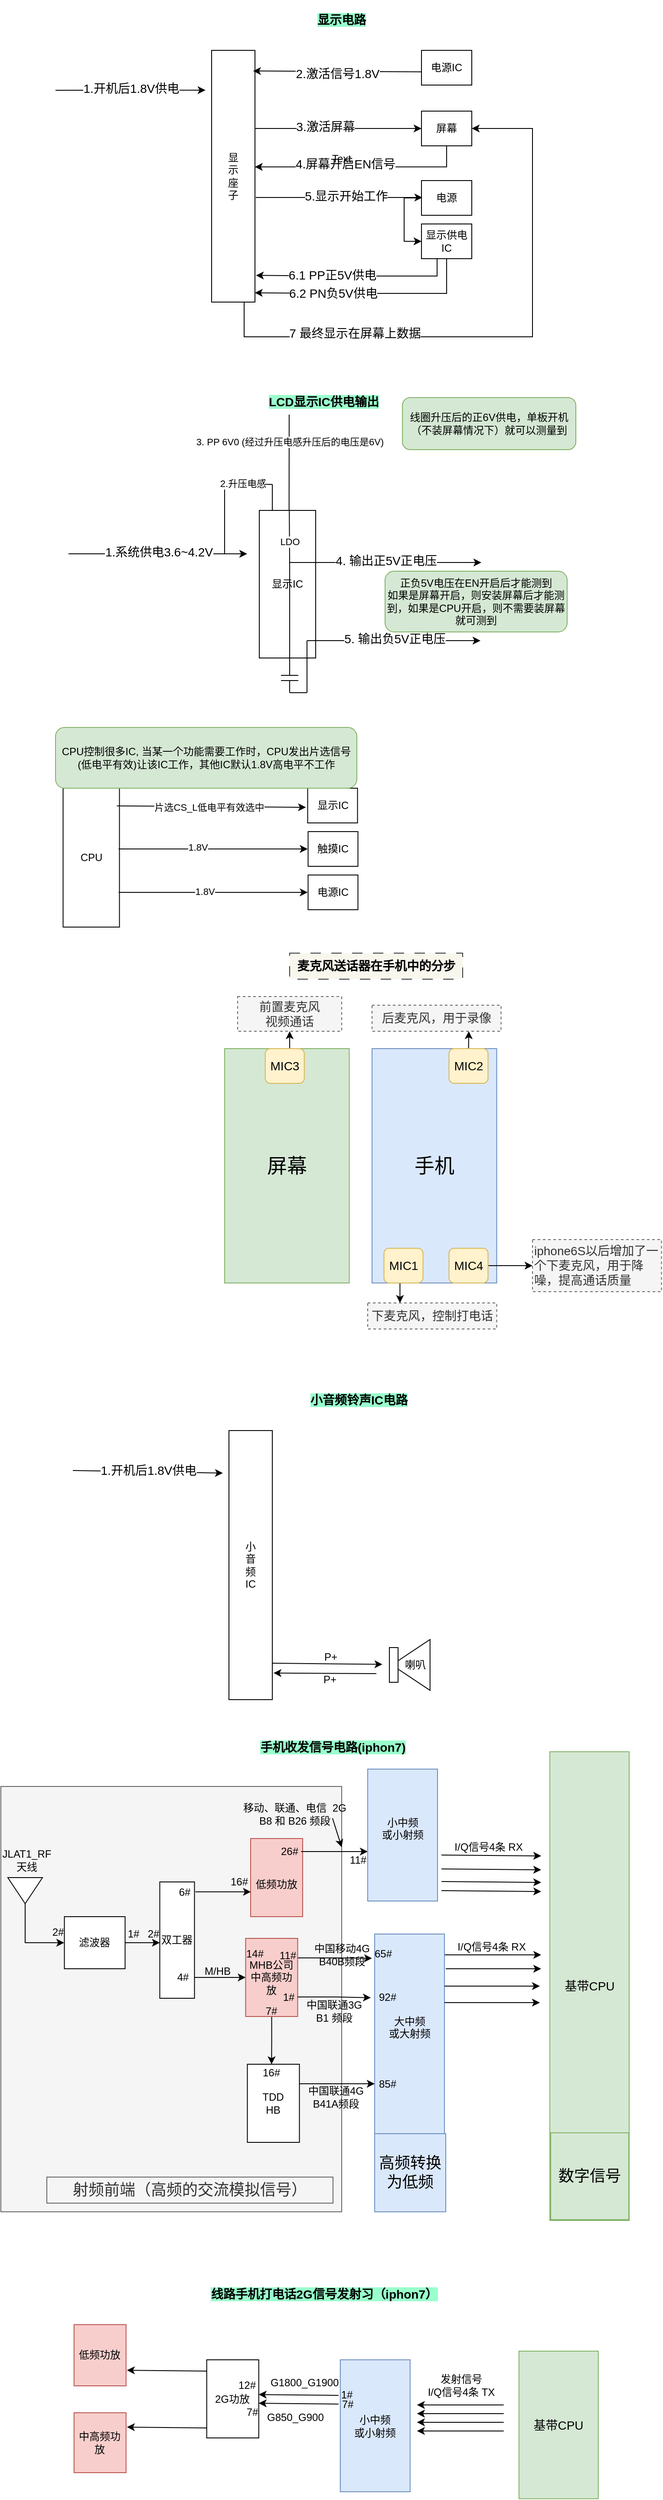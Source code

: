 <mxfile version="24.7.6">
  <diagram name="第 1 页" id="F-Re6Uvif4Fe4Fc95BMW">
    <mxGraphModel dx="863" dy="-708" grid="1" gridSize="10" guides="1" tooltips="1" connect="1" arrows="1" fold="1" page="1" pageScale="1" pageWidth="827" pageHeight="1169" math="0" shadow="0">
      <root>
        <mxCell id="0" />
        <mxCell id="1" parent="0" />
        <mxCell id="Or6wDegZKE83MerBAkvp-109" value="" style="rounded=0;whiteSpace=wrap;html=1;fillColor=#f5f5f5;fontColor=#333333;strokeColor=#666666;" parent="1" vertex="1">
          <mxGeometry x="7" y="3460" width="393" height="490" as="geometry" />
        </mxCell>
        <mxCell id="L4pYS3y13BxJtPCVfl_d-1" value="" style="endArrow=classic;html=1;rounded=0;" parent="1" edge="1">
          <mxGeometry width="50" height="50" relative="1" as="geometry">
            <mxPoint x="85" y="2040" as="sourcePoint" />
            <mxPoint x="291" y="2040" as="targetPoint" />
          </mxGeometry>
        </mxCell>
        <mxCell id="L4pYS3y13BxJtPCVfl_d-2" value="Text" style="edgeLabel;html=1;align=center;verticalAlign=middle;resizable=0;points=[];" parent="L4pYS3y13BxJtPCVfl_d-1" vertex="1" connectable="0">
          <mxGeometry x="-0.009" y="2" relative="1" as="geometry">
            <mxPoint as="offset" />
          </mxGeometry>
        </mxCell>
        <mxCell id="L4pYS3y13BxJtPCVfl_d-3" value="&lt;font style=&quot;font-size: 14px;&quot;&gt;1.系统供电3.6~4.2V&lt;/font&gt;" style="edgeLabel;html=1;align=center;verticalAlign=middle;resizable=0;points=[];" parent="L4pYS3y13BxJtPCVfl_d-1" vertex="1" connectable="0">
          <mxGeometry x="0.004" y="2" relative="1" as="geometry">
            <mxPoint as="offset" />
          </mxGeometry>
        </mxCell>
        <mxCell id="L4pYS3y13BxJtPCVfl_d-4" value="显示IC" style="rounded=0;whiteSpace=wrap;html=1;" parent="1" vertex="1">
          <mxGeometry x="305" y="1990" width="65" height="170" as="geometry" />
        </mxCell>
        <mxCell id="L4pYS3y13BxJtPCVfl_d-5" value="" style="endArrow=classic;html=1;rounded=0;entryX=-0.141;entryY=0.158;entryDx=0;entryDy=0;entryPerimeter=0;" parent="1" target="L4pYS3y13BxJtPCVfl_d-10" edge="1">
          <mxGeometry width="50" height="50" relative="1" as="geometry">
            <mxPoint x="70" y="1506" as="sourcePoint" />
            <mxPoint x="260" y="1523.5" as="targetPoint" />
          </mxGeometry>
        </mxCell>
        <mxCell id="L4pYS3y13BxJtPCVfl_d-6" value="Text" style="edgeLabel;html=1;align=center;verticalAlign=middle;resizable=0;points=[];" parent="L4pYS3y13BxJtPCVfl_d-5" vertex="1" connectable="0">
          <mxGeometry x="-0.009" y="2" relative="1" as="geometry">
            <mxPoint as="offset" />
          </mxGeometry>
        </mxCell>
        <mxCell id="L4pYS3y13BxJtPCVfl_d-7" value="&lt;font style=&quot;font-size: 14px;&quot;&gt;1.开机后1.8V供电&lt;/font&gt;" style="edgeLabel;html=1;align=center;verticalAlign=middle;resizable=0;points=[];" parent="L4pYS3y13BxJtPCVfl_d-5" vertex="1" connectable="0">
          <mxGeometry x="0.004" y="2" relative="1" as="geometry">
            <mxPoint as="offset" />
          </mxGeometry>
        </mxCell>
        <mxCell id="L4pYS3y13BxJtPCVfl_d-8" style="edgeStyle=orthogonalEdgeStyle;rounded=0;orthogonalLoop=1;jettySize=auto;html=1;exitX=0.75;exitY=1;exitDx=0;exitDy=0;entryX=1;entryY=0.5;entryDx=0;entryDy=0;" parent="1" source="L4pYS3y13BxJtPCVfl_d-10" target="L4pYS3y13BxJtPCVfl_d-21" edge="1">
          <mxGeometry relative="1" as="geometry">
            <Array as="points">
              <mxPoint x="288" y="1790" />
              <mxPoint x="620" y="1790" />
              <mxPoint x="620" y="1550" />
            </Array>
          </mxGeometry>
        </mxCell>
        <mxCell id="L4pYS3y13BxJtPCVfl_d-9" value="&lt;span style=&quot;font-size: 14px;&quot;&gt;7 最终显示在屏幕上数据&lt;/span&gt;" style="edgeLabel;html=1;align=center;verticalAlign=middle;resizable=0;points=[];" parent="L4pYS3y13BxJtPCVfl_d-8" vertex="1" connectable="0">
          <mxGeometry x="-0.51" y="4" relative="1" as="geometry">
            <mxPoint as="offset" />
          </mxGeometry>
        </mxCell>
        <mxCell id="L4pYS3y13BxJtPCVfl_d-10" value="显&lt;div&gt;示&lt;/div&gt;&lt;div&gt;座&lt;/div&gt;&lt;div&gt;子&lt;/div&gt;" style="rounded=0;whiteSpace=wrap;html=1;" parent="1" vertex="1">
          <mxGeometry x="250" y="1460" width="50" height="290" as="geometry" />
        </mxCell>
        <mxCell id="L4pYS3y13BxJtPCVfl_d-11" value="电源IC" style="rounded=0;whiteSpace=wrap;html=1;" parent="1" vertex="1">
          <mxGeometry x="492" y="1460" width="58" height="40" as="geometry" />
        </mxCell>
        <mxCell id="L4pYS3y13BxJtPCVfl_d-12" value="" style="endArrow=classic;html=1;rounded=0;entryX=0.956;entryY=0.082;entryDx=0;entryDy=0;entryPerimeter=0;exitX=0.003;exitY=0.619;exitDx=0;exitDy=0;exitPerimeter=0;" parent="1" source="L4pYS3y13BxJtPCVfl_d-11" target="L4pYS3y13BxJtPCVfl_d-10" edge="1">
          <mxGeometry width="50" height="50" relative="1" as="geometry">
            <mxPoint x="80" y="1516" as="sourcePoint" />
            <mxPoint x="253" y="1516" as="targetPoint" />
          </mxGeometry>
        </mxCell>
        <mxCell id="L4pYS3y13BxJtPCVfl_d-13" value="Text" style="edgeLabel;html=1;align=center;verticalAlign=middle;resizable=0;points=[];" parent="L4pYS3y13BxJtPCVfl_d-12" vertex="1" connectable="0">
          <mxGeometry x="-0.009" y="2" relative="1" as="geometry">
            <mxPoint as="offset" />
          </mxGeometry>
        </mxCell>
        <mxCell id="L4pYS3y13BxJtPCVfl_d-14" value="&lt;font style=&quot;font-size: 14px;&quot;&gt;2.激活信号1.8V&lt;/font&gt;" style="edgeLabel;html=1;align=center;verticalAlign=middle;resizable=0;points=[];" parent="L4pYS3y13BxJtPCVfl_d-12" vertex="1" connectable="0">
          <mxGeometry x="0.004" y="2" relative="1" as="geometry">
            <mxPoint as="offset" />
          </mxGeometry>
        </mxCell>
        <mxCell id="L4pYS3y13BxJtPCVfl_d-15" value="" style="endArrow=classic;html=1;rounded=0;entryX=0;entryY=0.5;entryDx=0;entryDy=0;" parent="1" target="L4pYS3y13BxJtPCVfl_d-21" edge="1">
          <mxGeometry width="50" height="50" relative="1" as="geometry">
            <mxPoint x="300" y="1550" as="sourcePoint" />
            <mxPoint x="473" y="1550" as="targetPoint" />
          </mxGeometry>
        </mxCell>
        <mxCell id="L4pYS3y13BxJtPCVfl_d-16" value="Text" style="edgeLabel;html=1;align=center;verticalAlign=middle;resizable=0;points=[];" parent="L4pYS3y13BxJtPCVfl_d-15" vertex="1" connectable="0">
          <mxGeometry x="-0.009" y="2" relative="1" as="geometry">
            <mxPoint as="offset" />
          </mxGeometry>
        </mxCell>
        <mxCell id="L4pYS3y13BxJtPCVfl_d-17" value="&lt;font style=&quot;font-size: 14px;&quot;&gt;3.激活屏幕&lt;/font&gt;" style="edgeLabel;html=1;align=center;verticalAlign=middle;resizable=0;points=[];" parent="L4pYS3y13BxJtPCVfl_d-15" vertex="1" connectable="0">
          <mxGeometry x="0.004" y="2" relative="1" as="geometry">
            <mxPoint x="-16" as="offset" />
          </mxGeometry>
        </mxCell>
        <mxCell id="L4pYS3y13BxJtPCVfl_d-18" style="edgeStyle=orthogonalEdgeStyle;rounded=0;orthogonalLoop=1;jettySize=auto;html=1;exitX=0.5;exitY=1;exitDx=0;exitDy=0;entryX=0.996;entryY=0.463;entryDx=0;entryDy=0;entryPerimeter=0;" parent="1" source="L4pYS3y13BxJtPCVfl_d-21" target="L4pYS3y13BxJtPCVfl_d-10" edge="1">
          <mxGeometry relative="1" as="geometry">
            <mxPoint x="521" y="1600" as="targetPoint" />
          </mxGeometry>
        </mxCell>
        <mxCell id="L4pYS3y13BxJtPCVfl_d-19" value="Text" style="edgeLabel;html=1;align=center;verticalAlign=middle;resizable=0;points=[];" parent="L4pYS3y13BxJtPCVfl_d-18" vertex="1" connectable="0">
          <mxGeometry x="-0.01" y="-3" relative="1" as="geometry">
            <mxPoint x="-20" as="offset" />
          </mxGeometry>
        </mxCell>
        <mxCell id="L4pYS3y13BxJtPCVfl_d-20" value="&lt;span style=&quot;font-size: 14px;&quot;&gt;4.屏幕开启EN信号&lt;/span&gt;" style="edgeLabel;html=1;align=center;verticalAlign=middle;resizable=0;points=[];" parent="L4pYS3y13BxJtPCVfl_d-18" vertex="1" connectable="0">
          <mxGeometry x="0.161" y="-7" relative="1" as="geometry">
            <mxPoint x="1" y="3" as="offset" />
          </mxGeometry>
        </mxCell>
        <mxCell id="L4pYS3y13BxJtPCVfl_d-21" value="屏幕" style="rounded=0;whiteSpace=wrap;html=1;" parent="1" vertex="1">
          <mxGeometry x="492" y="1530" width="58" height="40" as="geometry" />
        </mxCell>
        <mxCell id="L4pYS3y13BxJtPCVfl_d-22" value="显示供电IC" style="rounded=0;whiteSpace=wrap;html=1;" parent="1" vertex="1">
          <mxGeometry x="492" y="1660" width="58" height="40" as="geometry" />
        </mxCell>
        <mxCell id="L4pYS3y13BxJtPCVfl_d-23" style="edgeStyle=orthogonalEdgeStyle;rounded=0;orthogonalLoop=1;jettySize=auto;html=1;exitX=0;exitY=0.75;exitDx=0;exitDy=0;entryX=0;entryY=0.5;entryDx=0;entryDy=0;" parent="1" source="L4pYS3y13BxJtPCVfl_d-24" target="L4pYS3y13BxJtPCVfl_d-22" edge="1">
          <mxGeometry relative="1" as="geometry">
            <Array as="points">
              <mxPoint x="492" y="1630" />
              <mxPoint x="472" y="1630" />
              <mxPoint x="472" y="1680" />
            </Array>
          </mxGeometry>
        </mxCell>
        <mxCell id="L4pYS3y13BxJtPCVfl_d-24" value="电源" style="rounded=0;whiteSpace=wrap;html=1;" parent="1" vertex="1">
          <mxGeometry x="492" y="1610" width="58" height="40" as="geometry" />
        </mxCell>
        <mxCell id="L4pYS3y13BxJtPCVfl_d-25" value="" style="endArrow=classic;html=1;rounded=0;entryX=0;entryY=0.5;entryDx=0;entryDy=0;" parent="1" edge="1">
          <mxGeometry width="50" height="50" relative="1" as="geometry">
            <mxPoint x="301" y="1629.5" as="sourcePoint" />
            <mxPoint x="493" y="1629.5" as="targetPoint" />
          </mxGeometry>
        </mxCell>
        <mxCell id="L4pYS3y13BxJtPCVfl_d-26" value="Text" style="edgeLabel;html=1;align=center;verticalAlign=middle;resizable=0;points=[];" parent="L4pYS3y13BxJtPCVfl_d-25" vertex="1" connectable="0">
          <mxGeometry x="-0.009" y="2" relative="1" as="geometry">
            <mxPoint as="offset" />
          </mxGeometry>
        </mxCell>
        <mxCell id="L4pYS3y13BxJtPCVfl_d-27" value="&lt;font style=&quot;font-size: 14px;&quot;&gt;5.显示开始工作&lt;/font&gt;" style="edgeLabel;html=1;align=center;verticalAlign=middle;resizable=0;points=[];" parent="L4pYS3y13BxJtPCVfl_d-25" vertex="1" connectable="0">
          <mxGeometry x="0.004" y="2" relative="1" as="geometry">
            <mxPoint x="7" as="offset" />
          </mxGeometry>
        </mxCell>
        <mxCell id="L4pYS3y13BxJtPCVfl_d-28" style="edgeStyle=orthogonalEdgeStyle;rounded=0;orthogonalLoop=1;jettySize=auto;html=1;exitX=0.5;exitY=1;exitDx=0;exitDy=0;entryX=1.022;entryY=0.894;entryDx=0;entryDy=0;entryPerimeter=0;" parent="1" source="L4pYS3y13BxJtPCVfl_d-22" target="L4pYS3y13BxJtPCVfl_d-10" edge="1">
          <mxGeometry relative="1" as="geometry">
            <Array as="points">
              <mxPoint x="510" y="1700" />
              <mxPoint x="510" y="1720" />
              <mxPoint x="396" y="1720" />
            </Array>
          </mxGeometry>
        </mxCell>
        <mxCell id="L4pYS3y13BxJtPCVfl_d-29" value="&lt;span style=&quot;font-size: 14px;&quot;&gt;6.1 PP正5V供电&lt;/span&gt;" style="edgeLabel;html=1;align=center;verticalAlign=middle;resizable=0;points=[];" parent="L4pYS3y13BxJtPCVfl_d-28" vertex="1" connectable="0">
          <mxGeometry x="0.269" y="-1" relative="1" as="geometry">
            <mxPoint as="offset" />
          </mxGeometry>
        </mxCell>
        <mxCell id="L4pYS3y13BxJtPCVfl_d-30" style="edgeStyle=orthogonalEdgeStyle;rounded=0;orthogonalLoop=1;jettySize=auto;html=1;exitX=0.5;exitY=1;exitDx=0;exitDy=0;entryX=0.996;entryY=0.963;entryDx=0;entryDy=0;entryPerimeter=0;" parent="1" source="L4pYS3y13BxJtPCVfl_d-22" target="L4pYS3y13BxJtPCVfl_d-10" edge="1">
          <mxGeometry relative="1" as="geometry">
            <Array as="points">
              <mxPoint x="521" y="1740" />
              <mxPoint x="396" y="1740" />
            </Array>
          </mxGeometry>
        </mxCell>
        <mxCell id="L4pYS3y13BxJtPCVfl_d-31" value="&lt;span style=&quot;font-size: 14px;&quot;&gt;6.2 PN负5V供电&lt;/span&gt;" style="edgeLabel;html=1;align=center;verticalAlign=middle;resizable=0;points=[];" parent="L4pYS3y13BxJtPCVfl_d-30" vertex="1" connectable="0">
          <mxGeometry x="0.211" relative="1" as="geometry">
            <mxPoint x="-13" as="offset" />
          </mxGeometry>
        </mxCell>
        <mxCell id="L4pYS3y13BxJtPCVfl_d-32" value="Text" style="text;html=1;align=center;verticalAlign=middle;whiteSpace=wrap;rounded=0;" parent="1" vertex="1">
          <mxGeometry x="370" y="1570" width="60" height="30" as="geometry" />
        </mxCell>
        <mxCell id="L4pYS3y13BxJtPCVfl_d-33" value="&lt;h3&gt;&lt;b style=&quot;background-color: rgb(153, 255, 204);&quot;&gt;显示电路&lt;/b&gt;&lt;/h3&gt;" style="text;html=1;align=center;verticalAlign=middle;whiteSpace=wrap;rounded=0;" parent="1" vertex="1">
          <mxGeometry x="370" y="1410" width="60" height="30" as="geometry" />
        </mxCell>
        <mxCell id="L4pYS3y13BxJtPCVfl_d-34" value="&lt;h3&gt;&lt;b style=&quot;background-color: rgb(153, 255, 204);&quot;&gt;LCD显示IC供电输出&lt;/b&gt;&lt;/h3&gt;" style="text;html=1;align=center;verticalAlign=middle;whiteSpace=wrap;rounded=0;" parent="1" vertex="1">
          <mxGeometry x="310" y="1850" width="139" height="30" as="geometry" />
        </mxCell>
        <mxCell id="L4pYS3y13BxJtPCVfl_d-35" value="" style="endArrow=none;html=1;rounded=0;" parent="1" edge="1">
          <mxGeometry width="50" height="50" relative="1" as="geometry">
            <mxPoint x="265" y="2040" as="sourcePoint" />
            <mxPoint x="265" y="1960" as="targetPoint" />
          </mxGeometry>
        </mxCell>
        <mxCell id="L4pYS3y13BxJtPCVfl_d-36" value="" style="endArrow=none;html=1;rounded=0;" parent="1" edge="1">
          <mxGeometry width="50" height="50" relative="1" as="geometry">
            <mxPoint x="265" y="1960" as="sourcePoint" />
            <mxPoint x="320" y="1960" as="targetPoint" />
          </mxGeometry>
        </mxCell>
        <mxCell id="L4pYS3y13BxJtPCVfl_d-44" value="2.升压电感" style="edgeLabel;html=1;align=center;verticalAlign=middle;resizable=0;points=[];" parent="L4pYS3y13BxJtPCVfl_d-36" vertex="1" connectable="0">
          <mxGeometry x="-0.405" y="1" relative="1" as="geometry">
            <mxPoint x="4" as="offset" />
          </mxGeometry>
        </mxCell>
        <mxCell id="L4pYS3y13BxJtPCVfl_d-37" value="" style="endArrow=none;html=1;rounded=0;entryX=0.25;entryY=0;entryDx=0;entryDy=0;" parent="1" target="L4pYS3y13BxJtPCVfl_d-4" edge="1">
          <mxGeometry width="50" height="50" relative="1" as="geometry">
            <mxPoint x="320" y="1960" as="sourcePoint" />
            <mxPoint x="345" y="1970" as="targetPoint" />
            <Array as="points">
              <mxPoint x="320" y="1990" />
            </Array>
          </mxGeometry>
        </mxCell>
        <mxCell id="L4pYS3y13BxJtPCVfl_d-45" value="" style="endArrow=classic;html=1;rounded=0;" parent="1" edge="1">
          <mxGeometry width="50" height="50" relative="1" as="geometry">
            <mxPoint x="340" y="2050" as="sourcePoint" />
            <mxPoint x="561" y="2050" as="targetPoint" />
          </mxGeometry>
        </mxCell>
        <mxCell id="L4pYS3y13BxJtPCVfl_d-46" value="Text" style="edgeLabel;html=1;align=center;verticalAlign=middle;resizable=0;points=[];" parent="L4pYS3y13BxJtPCVfl_d-45" vertex="1" connectable="0">
          <mxGeometry x="-0.009" y="2" relative="1" as="geometry">
            <mxPoint as="offset" />
          </mxGeometry>
        </mxCell>
        <mxCell id="L4pYS3y13BxJtPCVfl_d-47" value="&lt;font style=&quot;font-size: 14px;&quot;&gt;4. 输出正5V正电压&lt;/font&gt;" style="edgeLabel;html=1;align=center;verticalAlign=middle;resizable=0;points=[];" parent="L4pYS3y13BxJtPCVfl_d-45" vertex="1" connectable="0">
          <mxGeometry x="0.004" y="2" relative="1" as="geometry">
            <mxPoint as="offset" />
          </mxGeometry>
        </mxCell>
        <mxCell id="L4pYS3y13BxJtPCVfl_d-54" value="" style="endArrow=none;html=1;rounded=0;entryX=0.532;entryY=0;entryDx=0;entryDy=0;entryPerimeter=0;" parent="1" target="L4pYS3y13BxJtPCVfl_d-4" edge="1">
          <mxGeometry width="50" height="50" relative="1" as="geometry">
            <mxPoint x="340" y="2050" as="sourcePoint" />
            <mxPoint x="420" y="2050" as="targetPoint" />
          </mxGeometry>
        </mxCell>
        <mxCell id="L4pYS3y13BxJtPCVfl_d-67" value="LDO" style="edgeLabel;html=1;align=center;verticalAlign=middle;resizable=0;points=[];" parent="L4pYS3y13BxJtPCVfl_d-54" vertex="1" connectable="0">
          <mxGeometry x="-0.188" relative="1" as="geometry">
            <mxPoint as="offset" />
          </mxGeometry>
        </mxCell>
        <mxCell id="L4pYS3y13BxJtPCVfl_d-55" value="" style="endArrow=none;html=1;rounded=0;exitX=0.583;exitY=0.002;exitDx=0;exitDy=0;exitPerimeter=0;" parent="1" edge="1">
          <mxGeometry width="50" height="50" relative="1" as="geometry">
            <mxPoint x="339.335" y="1990.0" as="sourcePoint" />
            <mxPoint x="339.44" y="1879.66" as="targetPoint" />
          </mxGeometry>
        </mxCell>
        <mxCell id="L4pYS3y13BxJtPCVfl_d-56" value="3. PP 6V0 (经过升压电感升压后的电压是6V)" style="edgeLabel;html=1;align=center;verticalAlign=middle;resizable=0;points=[];" parent="L4pYS3y13BxJtPCVfl_d-55" vertex="1" connectable="0">
          <mxGeometry x="0.445" relative="1" as="geometry">
            <mxPoint as="offset" />
          </mxGeometry>
        </mxCell>
        <mxCell id="L4pYS3y13BxJtPCVfl_d-68" value="" style="endArrow=none;html=1;rounded=0;" parent="1" edge="1">
          <mxGeometry width="50" height="50" relative="1" as="geometry">
            <mxPoint x="340" y="2180" as="sourcePoint" />
            <mxPoint x="340" y="2050" as="targetPoint" />
          </mxGeometry>
        </mxCell>
        <mxCell id="L4pYS3y13BxJtPCVfl_d-70" value="" style="endArrow=none;html=1;rounded=0;" parent="1" edge="1">
          <mxGeometry width="50" height="50" relative="1" as="geometry">
            <mxPoint x="330" y="2180" as="sourcePoint" />
            <mxPoint x="350" y="2180" as="targetPoint" />
          </mxGeometry>
        </mxCell>
        <mxCell id="L4pYS3y13BxJtPCVfl_d-73" value="" style="endArrow=none;html=1;rounded=0;" parent="1" edge="1">
          <mxGeometry width="50" height="50" relative="1" as="geometry">
            <mxPoint x="330" y="2186" as="sourcePoint" />
            <mxPoint x="350" y="2186" as="targetPoint" />
          </mxGeometry>
        </mxCell>
        <mxCell id="L4pYS3y13BxJtPCVfl_d-76" value="" style="endArrow=none;html=1;rounded=0;" parent="1" edge="1">
          <mxGeometry width="50" height="50" relative="1" as="geometry">
            <mxPoint x="340" y="2200" as="sourcePoint" />
            <mxPoint x="340" y="2186" as="targetPoint" />
            <Array as="points">
              <mxPoint x="340" y="2186" />
            </Array>
          </mxGeometry>
        </mxCell>
        <mxCell id="L4pYS3y13BxJtPCVfl_d-77" value="" style="endArrow=none;html=1;rounded=0;" parent="1" edge="1">
          <mxGeometry width="50" height="50" relative="1" as="geometry">
            <mxPoint x="340" y="2200" as="sourcePoint" />
            <mxPoint x="360" y="2200" as="targetPoint" />
            <Array as="points">
              <mxPoint x="350" y="2200" />
            </Array>
          </mxGeometry>
        </mxCell>
        <mxCell id="L4pYS3y13BxJtPCVfl_d-79" value="" style="endArrow=none;html=1;rounded=0;entryX=0.846;entryY=0.882;entryDx=0;entryDy=0;entryPerimeter=0;" parent="1" target="L4pYS3y13BxJtPCVfl_d-4" edge="1">
          <mxGeometry width="50" height="50" relative="1" as="geometry">
            <mxPoint x="360" y="2200" as="sourcePoint" />
            <mxPoint x="410" y="2140" as="targetPoint" />
          </mxGeometry>
        </mxCell>
        <mxCell id="L4pYS3y13BxJtPCVfl_d-81" value="" style="endArrow=classic;html=1;rounded=0;" parent="1" edge="1">
          <mxGeometry width="50" height="50" relative="1" as="geometry">
            <mxPoint x="360" y="2140" as="sourcePoint" />
            <mxPoint x="560" y="2140" as="targetPoint" />
          </mxGeometry>
        </mxCell>
        <mxCell id="L4pYS3y13BxJtPCVfl_d-82" value="Text" style="edgeLabel;html=1;align=center;verticalAlign=middle;resizable=0;points=[];" parent="L4pYS3y13BxJtPCVfl_d-81" vertex="1" connectable="0">
          <mxGeometry x="-0.009" y="2" relative="1" as="geometry">
            <mxPoint as="offset" />
          </mxGeometry>
        </mxCell>
        <mxCell id="L4pYS3y13BxJtPCVfl_d-83" value="&lt;font style=&quot;font-size: 14px;&quot;&gt;5. 输出负5V正电压&lt;/font&gt;" style="edgeLabel;html=1;align=center;verticalAlign=middle;resizable=0;points=[];" parent="L4pYS3y13BxJtPCVfl_d-81" vertex="1" connectable="0">
          <mxGeometry x="0.004" y="2" relative="1" as="geometry">
            <mxPoint as="offset" />
          </mxGeometry>
        </mxCell>
        <mxCell id="L4pYS3y13BxJtPCVfl_d-84" value="正负5V电压在EN开启后才能测到&lt;div&gt;如果是屏幕开启，则安装屏幕后才能测到，如果是CPU开启，则不需要装屏幕就可测到&lt;/div&gt;" style="rounded=1;whiteSpace=wrap;html=1;fillColor=#d5e8d4;strokeColor=#82b366;" parent="1" vertex="1">
          <mxGeometry x="450" y="2060" width="210" height="70" as="geometry" />
        </mxCell>
        <mxCell id="L4pYS3y13BxJtPCVfl_d-85" value="线圈升压后的正6V供电，单板开机（不装屏幕情况下）就可以测量到" style="rounded=1;whiteSpace=wrap;html=1;fillColor=#d5e8d4;strokeColor=#82b366;" parent="1" vertex="1">
          <mxGeometry x="470" y="1860" width="200" height="60" as="geometry" />
        </mxCell>
        <mxCell id="L4pYS3y13BxJtPCVfl_d-86" value="CPU" style="rounded=0;whiteSpace=wrap;html=1;" parent="1" vertex="1">
          <mxGeometry x="78.75" y="2310" width="65" height="160" as="geometry" />
        </mxCell>
        <mxCell id="L4pYS3y13BxJtPCVfl_d-87" value="" style="endArrow=classic;html=1;rounded=0;exitX=0.955;exitY=0.127;exitDx=0;exitDy=0;exitPerimeter=0;" parent="1" source="L4pYS3y13BxJtPCVfl_d-86" edge="1">
          <mxGeometry width="50" height="50" relative="1" as="geometry">
            <mxPoint x="168.75" y="2360" as="sourcePoint" />
            <mxPoint x="358.75" y="2332" as="targetPoint" />
          </mxGeometry>
        </mxCell>
        <mxCell id="L4pYS3y13BxJtPCVfl_d-96" value="片选CS_L低电平有效选中" style="edgeLabel;html=1;align=center;verticalAlign=middle;resizable=0;points=[];" parent="L4pYS3y13BxJtPCVfl_d-87" vertex="1" connectable="0">
          <mxGeometry x="-0.032" y="-1" relative="1" as="geometry">
            <mxPoint as="offset" />
          </mxGeometry>
        </mxCell>
        <mxCell id="L4pYS3y13BxJtPCVfl_d-88" value="显示IC" style="rounded=0;whiteSpace=wrap;html=1;" parent="1" vertex="1">
          <mxGeometry x="360.75" y="2310" width="57.5" height="40" as="geometry" />
        </mxCell>
        <mxCell id="L4pYS3y13BxJtPCVfl_d-89" value="" style="endArrow=classic;html=1;rounded=0;exitX=0.955;exitY=0.127;exitDx=0;exitDy=0;exitPerimeter=0;" parent="1" edge="1">
          <mxGeometry width="50" height="50" relative="1" as="geometry">
            <mxPoint x="142.75" y="2380" as="sourcePoint" />
            <mxPoint x="360.75" y="2380" as="targetPoint" />
          </mxGeometry>
        </mxCell>
        <mxCell id="L4pYS3y13BxJtPCVfl_d-94" value="1.8V" style="edgeLabel;html=1;align=center;verticalAlign=middle;resizable=0;points=[];" parent="L4pYS3y13BxJtPCVfl_d-89" vertex="1" connectable="0">
          <mxGeometry x="-0.169" y="2" relative="1" as="geometry">
            <mxPoint as="offset" />
          </mxGeometry>
        </mxCell>
        <mxCell id="L4pYS3y13BxJtPCVfl_d-90" value="触摸IC" style="rounded=0;whiteSpace=wrap;html=1;" parent="1" vertex="1">
          <mxGeometry x="361.25" y="2360" width="57.5" height="40" as="geometry" />
        </mxCell>
        <mxCell id="L4pYS3y13BxJtPCVfl_d-92" value="" style="endArrow=classic;html=1;rounded=0;exitX=0.955;exitY=0.127;exitDx=0;exitDy=0;exitPerimeter=0;" parent="1" edge="1">
          <mxGeometry width="50" height="50" relative="1" as="geometry">
            <mxPoint x="142.75" y="2430" as="sourcePoint" />
            <mxPoint x="360.75" y="2430" as="targetPoint" />
          </mxGeometry>
        </mxCell>
        <mxCell id="L4pYS3y13BxJtPCVfl_d-95" value="1.8V" style="edgeLabel;html=1;align=center;verticalAlign=middle;resizable=0;points=[];" parent="L4pYS3y13BxJtPCVfl_d-92" vertex="1" connectable="0">
          <mxGeometry x="-0.096" y="1" relative="1" as="geometry">
            <mxPoint as="offset" />
          </mxGeometry>
        </mxCell>
        <mxCell id="L4pYS3y13BxJtPCVfl_d-93" value="电源IC" style="rounded=0;whiteSpace=wrap;html=1;" parent="1" vertex="1">
          <mxGeometry x="361.25" y="2410" width="57.5" height="40" as="geometry" />
        </mxCell>
        <mxCell id="L4pYS3y13BxJtPCVfl_d-97" value="CPU控制很多IC, 当某一个功能需要工作时，CPU发出片选信号(低电平有效)让该IC工作，其他IC默认1.8V高电平不工作" style="rounded=1;whiteSpace=wrap;html=1;fillColor=#d5e8d4;strokeColor=#82b366;" parent="1" vertex="1">
          <mxGeometry x="70" y="2240" width="347.5" height="70" as="geometry" />
        </mxCell>
        <mxCell id="epny1ZXgf8INYz4ZHt1H-8" style="edgeStyle=orthogonalEdgeStyle;rounded=0;orthogonalLoop=1;jettySize=auto;html=1;exitX=0.25;exitY=1;exitDx=0;exitDy=0;entryX=0.25;entryY=0;entryDx=0;entryDy=0;" parent="1" source="epny1ZXgf8INYz4ZHt1H-1" target="epny1ZXgf8INYz4ZHt1H-10" edge="1">
          <mxGeometry relative="1" as="geometry">
            <mxPoint x="470.868" y="2940" as="targetPoint" />
          </mxGeometry>
        </mxCell>
        <mxCell id="epny1ZXgf8INYz4ZHt1H-1" value="&lt;font style=&quot;font-size: 23px;&quot;&gt;手机&lt;/font&gt;" style="rounded=0;whiteSpace=wrap;html=1;fillColor=#dae8fc;strokeColor=#6c8ebf;" parent="1" vertex="1">
          <mxGeometry x="435" y="2610" width="143.75" height="270" as="geometry" />
        </mxCell>
        <mxCell id="epny1ZXgf8INYz4ZHt1H-3" value="&lt;h3&gt;麦克风送话器在手机中的分步&lt;/h3&gt;" style="text;html=1;align=center;verticalAlign=middle;whiteSpace=wrap;rounded=0;fillColor=#f9f7ed;strokeColor=#36393d;dashed=1;dashPattern=12 12;" parent="1" vertex="1">
          <mxGeometry x="340" y="2500" width="199.5" height="30" as="geometry" />
        </mxCell>
        <mxCell id="epny1ZXgf8INYz4ZHt1H-5" value="&lt;span style=&quot;background-color: initial;&quot;&gt;&lt;font style=&quot;font-size: 14px;&quot;&gt;MIC1&lt;/font&gt;&lt;/span&gt;" style="rounded=1;whiteSpace=wrap;html=1;fillColor=#fff2cc;strokeColor=#d6b656;" parent="1" vertex="1">
          <mxGeometry x="448.75" y="2840" width="45" height="40" as="geometry" />
        </mxCell>
        <mxCell id="epny1ZXgf8INYz4ZHt1H-16" style="edgeStyle=orthogonalEdgeStyle;rounded=0;orthogonalLoop=1;jettySize=auto;html=1;exitX=0.5;exitY=0;exitDx=0;exitDy=0;entryX=0.75;entryY=1;entryDx=0;entryDy=0;" parent="1" source="epny1ZXgf8INYz4ZHt1H-6" target="epny1ZXgf8INYz4ZHt1H-9" edge="1">
          <mxGeometry relative="1" as="geometry" />
        </mxCell>
        <mxCell id="epny1ZXgf8INYz4ZHt1H-6" value="&lt;span style=&quot;background-color: initial;&quot;&gt;&lt;font style=&quot;font-size: 14px;&quot;&gt;MIC2&lt;/font&gt;&lt;/span&gt;" style="rounded=1;whiteSpace=wrap;html=1;fillColor=#fff2cc;strokeColor=#d6b656;" parent="1" vertex="1">
          <mxGeometry x="523.75" y="2610" width="45" height="40" as="geometry" />
        </mxCell>
        <mxCell id="epny1ZXgf8INYz4ZHt1H-9" value="&lt;font style=&quot;font-size: 14px;&quot;&gt;后麦克风，用于录像&lt;/font&gt;" style="text;strokeColor=#666666;align=center;fillColor=#f5f5f5;html=1;verticalAlign=middle;whiteSpace=wrap;rounded=0;fontColor=#333333;dashed=1;" parent="1" vertex="1">
          <mxGeometry x="435.0" y="2560" width="148.75" height="30" as="geometry" />
        </mxCell>
        <mxCell id="epny1ZXgf8INYz4ZHt1H-10" value="&lt;font style=&quot;font-size: 14px;&quot;&gt;下麦克风，控制打电话&lt;/font&gt;" style="text;strokeColor=#666666;align=center;fillColor=#f5f5f5;html=1;verticalAlign=middle;whiteSpace=wrap;rounded=0;fontColor=#333333;dashed=1;" parent="1" vertex="1">
          <mxGeometry x="430" y="2903" width="148.75" height="30" as="geometry" />
        </mxCell>
        <mxCell id="epny1ZXgf8INYz4ZHt1H-17" style="edgeStyle=orthogonalEdgeStyle;rounded=0;orthogonalLoop=1;jettySize=auto;html=1;exitX=0.5;exitY=0;exitDx=0;exitDy=0;entryX=0.5;entryY=1;entryDx=0;entryDy=0;" parent="1" source="epny1ZXgf8INYz4ZHt1H-12" target="epny1ZXgf8INYz4ZHt1H-15" edge="1">
          <mxGeometry relative="1" as="geometry" />
        </mxCell>
        <mxCell id="epny1ZXgf8INYz4ZHt1H-12" value="&lt;span style=&quot;font-size: 23px;&quot;&gt;屏幕&lt;/span&gt;" style="rounded=0;whiteSpace=wrap;html=1;fillColor=#d5e8d4;strokeColor=#82b366;" parent="1" vertex="1">
          <mxGeometry x="265" y="2610" width="143.75" height="270" as="geometry" />
        </mxCell>
        <mxCell id="epny1ZXgf8INYz4ZHt1H-13" value="&lt;span style=&quot;background-color: initial;&quot;&gt;&lt;font style=&quot;font-size: 14px;&quot;&gt;MIC3&lt;/font&gt;&lt;/span&gt;" style="rounded=1;whiteSpace=wrap;html=1;fillColor=#fff2cc;strokeColor=#d6b656;" parent="1" vertex="1">
          <mxGeometry x="311.87" y="2610" width="45" height="40" as="geometry" />
        </mxCell>
        <mxCell id="epny1ZXgf8INYz4ZHt1H-15" value="&lt;span style=&quot;font-size: 14px;&quot;&gt;前置麦克风&lt;/span&gt;&lt;div&gt;&lt;span style=&quot;font-size: 14px;&quot;&gt;视频通话&lt;/span&gt;&lt;/div&gt;" style="text;strokeColor=#666666;align=center;fillColor=#f5f5f5;html=1;verticalAlign=middle;whiteSpace=wrap;rounded=0;fontColor=#333333;dashed=1;" parent="1" vertex="1">
          <mxGeometry x="280" y="2550" width="120" height="40" as="geometry" />
        </mxCell>
        <mxCell id="epny1ZXgf8INYz4ZHt1H-22" style="edgeStyle=orthogonalEdgeStyle;rounded=0;orthogonalLoop=1;jettySize=auto;html=1;exitX=1;exitY=0.5;exitDx=0;exitDy=0;entryX=0;entryY=0.5;entryDx=0;entryDy=0;" parent="1" source="epny1ZXgf8INYz4ZHt1H-18" target="epny1ZXgf8INYz4ZHt1H-20" edge="1">
          <mxGeometry relative="1" as="geometry" />
        </mxCell>
        <mxCell id="epny1ZXgf8INYz4ZHt1H-18" value="&lt;span style=&quot;background-color: initial;&quot;&gt;&lt;font style=&quot;font-size: 14px;&quot;&gt;MIC4&lt;/font&gt;&lt;/span&gt;" style="rounded=1;whiteSpace=wrap;html=1;fillColor=#fff2cc;strokeColor=#d6b656;" parent="1" vertex="1">
          <mxGeometry x="523.75" y="2840" width="45" height="40" as="geometry" />
        </mxCell>
        <mxCell id="epny1ZXgf8INYz4ZHt1H-20" value="&lt;span style=&quot;font-size: 14px;&quot;&gt;iphone6S以后增加了一个下麦克风，用于降噪，提高通话质量&lt;/span&gt;" style="text;strokeColor=#666666;align=left;fillColor=#f5f5f5;html=1;verticalAlign=middle;whiteSpace=wrap;rounded=0;fontColor=#333333;dashed=1;" parent="1" vertex="1">
          <mxGeometry x="620" y="2830" width="148.75" height="60" as="geometry" />
        </mxCell>
        <mxCell id="lAc3ItXL6pxSoQvCD10s-30" value="" style="endArrow=classic;html=1;rounded=0;entryX=-0.141;entryY=0.158;entryDx=0;entryDy=0;entryPerimeter=0;" parent="1" target="lAc3ItXL6pxSoQvCD10s-35" edge="1">
          <mxGeometry width="50" height="50" relative="1" as="geometry">
            <mxPoint x="90" y="3096" as="sourcePoint" />
            <mxPoint x="280" y="3113.5" as="targetPoint" />
          </mxGeometry>
        </mxCell>
        <mxCell id="lAc3ItXL6pxSoQvCD10s-31" value="Text" style="edgeLabel;html=1;align=center;verticalAlign=middle;resizable=0;points=[];" parent="lAc3ItXL6pxSoQvCD10s-30" vertex="1" connectable="0">
          <mxGeometry x="-0.009" y="2" relative="1" as="geometry">
            <mxPoint as="offset" />
          </mxGeometry>
        </mxCell>
        <mxCell id="lAc3ItXL6pxSoQvCD10s-32" value="&lt;font style=&quot;font-size: 14px;&quot;&gt;1.开机后1.8V供电&lt;/font&gt;" style="edgeLabel;html=1;align=center;verticalAlign=middle;resizable=0;points=[];" parent="lAc3ItXL6pxSoQvCD10s-30" vertex="1" connectable="0">
          <mxGeometry x="0.004" y="2" relative="1" as="geometry">
            <mxPoint as="offset" />
          </mxGeometry>
        </mxCell>
        <mxCell id="lAc3ItXL6pxSoQvCD10s-35" value="小&lt;div&gt;音&lt;/div&gt;&lt;div&gt;频&lt;/div&gt;&lt;div&gt;IC&lt;/div&gt;" style="rounded=0;whiteSpace=wrap;html=1;" parent="1" vertex="1">
          <mxGeometry x="270" y="3050" width="50" height="310" as="geometry" />
        </mxCell>
        <mxCell id="lAc3ItXL6pxSoQvCD10s-58" value="&lt;h3&gt;&lt;span style=&quot;background-color: rgb(153, 255, 204);&quot;&gt;小音频铃声IC电路&lt;/span&gt;&lt;/h3&gt;" style="text;html=1;align=center;verticalAlign=middle;whiteSpace=wrap;rounded=0;" parent="1" vertex="1">
          <mxGeometry x="325" y="3000" width="190" height="30" as="geometry" />
        </mxCell>
        <mxCell id="lAc3ItXL6pxSoQvCD10s-59" value="" style="endArrow=classic;html=1;rounded=0;entryX=-0.808;entryY=0.484;entryDx=0;entryDy=0;entryPerimeter=0;" parent="1" target="lAc3ItXL6pxSoQvCD10s-60" edge="1">
          <mxGeometry width="50" height="50" relative="1" as="geometry">
            <mxPoint x="320" y="3318" as="sourcePoint" />
            <mxPoint x="440" y="3320" as="targetPoint" />
          </mxGeometry>
        </mxCell>
        <mxCell id="lAc3ItXL6pxSoQvCD10s-67" value="" style="group" parent="1" vertex="1" connectable="0">
          <mxGeometry x="455" y="3290.66" width="60" height="58.67" as="geometry" />
        </mxCell>
        <mxCell id="lAc3ItXL6pxSoQvCD10s-64" value="" style="triangle;whiteSpace=wrap;html=1;rotation=-180;" parent="lAc3ItXL6pxSoQvCD10s-67" vertex="1">
          <mxGeometry x="2.87" width="44" height="58.67" as="geometry" />
        </mxCell>
        <mxCell id="lAc3ItXL6pxSoQvCD10s-60" value="" style="rounded=0;whiteSpace=wrap;html=1;" parent="lAc3ItXL6pxSoQvCD10s-67" vertex="1">
          <mxGeometry y="9.34" width="10" height="40" as="geometry" />
        </mxCell>
        <mxCell id="lAc3ItXL6pxSoQvCD10s-70" value="喇叭" style="text;html=1;align=center;verticalAlign=middle;whiteSpace=wrap;rounded=0;" parent="lAc3ItXL6pxSoQvCD10s-67" vertex="1">
          <mxGeometry y="14.34" width="60" height="30" as="geometry" />
        </mxCell>
        <mxCell id="lAc3ItXL6pxSoQvCD10s-72" value="" style="endArrow=classic;html=1;rounded=0;entryX=1.028;entryY=0.901;entryDx=0;entryDy=0;entryPerimeter=0;" parent="1" target="lAc3ItXL6pxSoQvCD10s-35" edge="1">
          <mxGeometry width="50" height="50" relative="1" as="geometry">
            <mxPoint x="440" y="3330" as="sourcePoint" />
            <mxPoint x="410" y="3330" as="targetPoint" />
          </mxGeometry>
        </mxCell>
        <mxCell id="lAc3ItXL6pxSoQvCD10s-75" value="P+" style="text;html=1;align=center;verticalAlign=middle;whiteSpace=wrap;rounded=0;" parent="1" vertex="1">
          <mxGeometry x="370" y="3300.66" width="35" height="20" as="geometry" />
        </mxCell>
        <mxCell id="lAc3ItXL6pxSoQvCD10s-76" value="P+" style="text;html=1;align=center;verticalAlign=middle;whiteSpace=wrap;rounded=0;" parent="1" vertex="1">
          <mxGeometry x="369" y="3326.66" width="35" height="20" as="geometry" />
        </mxCell>
        <mxCell id="Or6wDegZKE83MerBAkvp-1" value="&lt;h3&gt;&lt;span style=&quot;background-color: rgb(153, 255, 204);&quot;&gt;手机收发信号电路(iphon7)&lt;/span&gt;&lt;/h3&gt;" style="text;html=1;align=center;verticalAlign=middle;whiteSpace=wrap;rounded=0;" parent="1" vertex="1">
          <mxGeometry x="295" y="3400" width="190" height="30" as="geometry" />
        </mxCell>
        <mxCell id="Or6wDegZKE83MerBAkvp-7" style="edgeStyle=orthogonalEdgeStyle;rounded=0;orthogonalLoop=1;jettySize=auto;html=1;exitX=1;exitY=0.5;exitDx=0;exitDy=0;" parent="1" source="Or6wDegZKE83MerBAkvp-2" edge="1">
          <mxGeometry relative="1" as="geometry">
            <mxPoint x="80" y="3640" as="targetPoint" />
            <Array as="points">
              <mxPoint x="35" y="3640" />
            </Array>
          </mxGeometry>
        </mxCell>
        <mxCell id="Or6wDegZKE83MerBAkvp-2" value="" style="triangle;whiteSpace=wrap;html=1;rotation=90;" parent="1" vertex="1">
          <mxGeometry x="20" y="3560" width="30" height="40" as="geometry" />
        </mxCell>
        <mxCell id="Or6wDegZKE83MerBAkvp-13" style="edgeStyle=orthogonalEdgeStyle;rounded=0;orthogonalLoop=1;jettySize=auto;html=1;exitX=1;exitY=0.5;exitDx=0;exitDy=0;" parent="1" source="Or6wDegZKE83MerBAkvp-8" edge="1">
          <mxGeometry relative="1" as="geometry">
            <mxPoint x="190.25" y="3640" as="targetPoint" />
          </mxGeometry>
        </mxCell>
        <mxCell id="Or6wDegZKE83MerBAkvp-8" value="滤波器" style="rounded=0;whiteSpace=wrap;html=1;" parent="1" vertex="1">
          <mxGeometry x="80.25" y="3610" width="70" height="60" as="geometry" />
        </mxCell>
        <mxCell id="Or6wDegZKE83MerBAkvp-11" value="2#" style="text;html=1;align=center;verticalAlign=middle;whiteSpace=wrap;rounded=0;" parent="1" vertex="1">
          <mxGeometry x="60" y="3618" width="26.25" height="20" as="geometry" />
        </mxCell>
        <mxCell id="Or6wDegZKE83MerBAkvp-14" value="1#" style="text;html=1;align=center;verticalAlign=middle;whiteSpace=wrap;rounded=0;" parent="1" vertex="1">
          <mxGeometry x="146.87" y="3620" width="26.25" height="20" as="geometry" />
        </mxCell>
        <mxCell id="Or6wDegZKE83MerBAkvp-17" value="双工器" style="rounded=0;whiteSpace=wrap;html=1;" parent="1" vertex="1">
          <mxGeometry x="190.25" y="3570" width="40" height="134" as="geometry" />
        </mxCell>
        <mxCell id="Or6wDegZKE83MerBAkvp-67" style="edgeStyle=orthogonalEdgeStyle;rounded=0;orthogonalLoop=1;jettySize=auto;html=1;exitX=1;exitY=0.5;exitDx=0;exitDy=0;entryX=0;entryY=0.5;entryDx=0;entryDy=0;" parent="1" source="Or6wDegZKE83MerBAkvp-19" target="Or6wDegZKE83MerBAkvp-22" edge="1">
          <mxGeometry relative="1" as="geometry" />
        </mxCell>
        <mxCell id="Or6wDegZKE83MerBAkvp-19" value="4#" style="text;html=1;align=center;verticalAlign=middle;whiteSpace=wrap;rounded=0;" parent="1" vertex="1">
          <mxGeometry x="204" y="3670" width="26.25" height="20" as="geometry" />
        </mxCell>
        <mxCell id="Or6wDegZKE83MerBAkvp-20" value="M/HB" style="text;html=1;align=center;verticalAlign=middle;whiteSpace=wrap;rounded=0;" parent="1" vertex="1">
          <mxGeometry x="243.75" y="3663" width="26.25" height="20" as="geometry" />
        </mxCell>
        <mxCell id="Or6wDegZKE83MerBAkvp-29" style="edgeStyle=orthogonalEdgeStyle;rounded=0;orthogonalLoop=1;jettySize=auto;html=1;exitX=1;exitY=0.25;exitDx=0;exitDy=0;entryX=0;entryY=0.75;entryDx=0;entryDy=0;" parent="1" source="Or6wDegZKE83MerBAkvp-22" target="Or6wDegZKE83MerBAkvp-31" edge="1">
          <mxGeometry relative="1" as="geometry">
            <mxPoint x="400.25" y="3657.4" as="targetPoint" />
          </mxGeometry>
        </mxCell>
        <mxCell id="Or6wDegZKE83MerBAkvp-54" style="edgeStyle=orthogonalEdgeStyle;rounded=0;orthogonalLoop=1;jettySize=auto;html=1;exitX=0.5;exitY=1;exitDx=0;exitDy=0;" parent="1" source="Or6wDegZKE83MerBAkvp-22" edge="1">
          <mxGeometry relative="1" as="geometry">
            <mxPoint x="319.118" y="3780.0" as="targetPoint" />
          </mxGeometry>
        </mxCell>
        <mxCell id="Or6wDegZKE83MerBAkvp-22" value="&lt;font&gt;MHB公司&lt;/font&gt;&lt;div&gt;中高频功放&lt;/div&gt;" style="rounded=0;whiteSpace=wrap;html=1;fillColor=#f8cecc;strokeColor=#b85450;" parent="1" vertex="1">
          <mxGeometry x="289.25" y="3635" width="60" height="90" as="geometry" />
        </mxCell>
        <mxCell id="Or6wDegZKE83MerBAkvp-23" value="14#" style="text;html=1;align=center;verticalAlign=middle;whiteSpace=wrap;rounded=0;" parent="1" vertex="1">
          <mxGeometry x="287.25" y="3643" width="26.25" height="20" as="geometry" />
        </mxCell>
        <mxCell id="Or6wDegZKE83MerBAkvp-25" value="2#" style="text;html=1;align=center;verticalAlign=middle;whiteSpace=wrap;rounded=0;" parent="1" vertex="1">
          <mxGeometry x="170.12" y="3620" width="26.25" height="20" as="geometry" />
        </mxCell>
        <mxCell id="Or6wDegZKE83MerBAkvp-27" value="11#" style="text;html=1;align=center;verticalAlign=middle;whiteSpace=wrap;rounded=0;" parent="1" vertex="1">
          <mxGeometry x="325" y="3645" width="26.25" height="20" as="geometry" />
        </mxCell>
        <mxCell id="Or6wDegZKE83MerBAkvp-32" style="edgeStyle=orthogonalEdgeStyle;rounded=0;orthogonalLoop=1;jettySize=auto;html=1;exitX=1;exitY=0.25;exitDx=0;exitDy=0;" parent="1" source="Or6wDegZKE83MerBAkvp-30" edge="1">
          <mxGeometry relative="1" as="geometry">
            <mxPoint x="630" y="3654" as="targetPoint" />
            <Array as="points">
              <mxPoint x="519" y="3654" />
            </Array>
          </mxGeometry>
        </mxCell>
        <mxCell id="Or6wDegZKE83MerBAkvp-30" value="&lt;font&gt;大中&lt;span style=&quot;background-color: initial;&quot;&gt;频&lt;/span&gt;&lt;/font&gt;&lt;div&gt;&lt;span style=&quot;background-color: initial;&quot;&gt;或大射频&lt;/span&gt;&lt;div&gt;&lt;div&gt;&lt;br&gt;&lt;/div&gt;&lt;/div&gt;&lt;/div&gt;" style="rounded=0;whiteSpace=wrap;html=1;fillColor=#dae8fc;strokeColor=#6c8ebf;" parent="1" vertex="1">
          <mxGeometry x="438" y="3630" width="80.5" height="230" as="geometry" />
        </mxCell>
        <mxCell id="Or6wDegZKE83MerBAkvp-31" value="65#" style="text;html=1;align=center;verticalAlign=middle;whiteSpace=wrap;rounded=0;" parent="1" vertex="1">
          <mxGeometry x="435" y="3643" width="26.25" height="20" as="geometry" />
        </mxCell>
        <mxCell id="Or6wDegZKE83MerBAkvp-35" value="" style="endArrow=classic;html=1;rounded=0;" parent="1" edge="1">
          <mxGeometry width="50" height="50" relative="1" as="geometry">
            <mxPoint x="520" y="3670" as="sourcePoint" />
            <mxPoint x="630" y="3670" as="targetPoint" />
          </mxGeometry>
        </mxCell>
        <mxCell id="Or6wDegZKE83MerBAkvp-39" value="&lt;font style=&quot;font-size: 14px;&quot;&gt;基带CPU&lt;/font&gt;" style="rounded=0;whiteSpace=wrap;html=1;fillColor=#d5e8d4;strokeColor=#82b366;" parent="1" vertex="1">
          <mxGeometry x="640" y="3420" width="91.5" height="540" as="geometry" />
        </mxCell>
        <mxCell id="Or6wDegZKE83MerBAkvp-42" value="I/Q信号4条 RX" style="text;html=1;align=center;verticalAlign=middle;whiteSpace=wrap;rounded=0;" parent="1" vertex="1">
          <mxGeometry x="523.75" y="3635" width="98.44" height="20" as="geometry" />
        </mxCell>
        <mxCell id="Or6wDegZKE83MerBAkvp-57" style="edgeStyle=orthogonalEdgeStyle;rounded=0;orthogonalLoop=1;jettySize=auto;html=1;exitX=1;exitY=0.25;exitDx=0;exitDy=0;entryX=0;entryY=0.75;entryDx=0;entryDy=0;" parent="1" source="Or6wDegZKE83MerBAkvp-52" target="Or6wDegZKE83MerBAkvp-30" edge="1">
          <mxGeometry relative="1" as="geometry">
            <mxPoint x="420" y="3802.294" as="targetPoint" />
          </mxGeometry>
        </mxCell>
        <mxCell id="Or6wDegZKE83MerBAkvp-52" value="&lt;div&gt;TDD&lt;/div&gt;&lt;div&gt;HB&lt;/div&gt;" style="rounded=0;whiteSpace=wrap;html=1;" parent="1" vertex="1">
          <mxGeometry x="291.25" y="3780" width="60" height="90" as="geometry" />
        </mxCell>
        <mxCell id="Or6wDegZKE83MerBAkvp-53" value="7#" style="text;html=1;align=center;verticalAlign=middle;whiteSpace=wrap;rounded=0;" parent="1" vertex="1">
          <mxGeometry x="306.25" y="3709" width="26.25" height="20" as="geometry" />
        </mxCell>
        <mxCell id="Or6wDegZKE83MerBAkvp-55" value="16#" style="text;html=1;align=center;verticalAlign=middle;whiteSpace=wrap;rounded=0;" parent="1" vertex="1">
          <mxGeometry x="306.25" y="3780" width="26.25" height="20" as="geometry" />
        </mxCell>
        <mxCell id="Or6wDegZKE83MerBAkvp-56" value="85#" style="text;html=1;align=center;verticalAlign=middle;whiteSpace=wrap;rounded=0;" parent="1" vertex="1">
          <mxGeometry x="439.75" y="3793" width="26.25" height="20" as="geometry" />
        </mxCell>
        <mxCell id="Or6wDegZKE83MerBAkvp-58" value="中国联通4G&lt;div&gt;B41A频段&lt;/div&gt;" style="text;html=1;align=center;verticalAlign=middle;whiteSpace=wrap;rounded=0;" parent="1" vertex="1">
          <mxGeometry x="353.25" y="3808" width="80.75" height="20" as="geometry" />
        </mxCell>
        <mxCell id="Or6wDegZKE83MerBAkvp-59" value="1#" style="text;html=1;align=center;verticalAlign=middle;whiteSpace=wrap;rounded=0;" parent="1" vertex="1">
          <mxGeometry x="326.25" y="3693" width="26.25" height="20" as="geometry" />
        </mxCell>
        <mxCell id="Or6wDegZKE83MerBAkvp-61" style="edgeStyle=orthogonalEdgeStyle;rounded=0;orthogonalLoop=1;jettySize=auto;html=1;exitX=1;exitY=0.75;exitDx=0;exitDy=0;entryX=-0.055;entryY=0.319;entryDx=0;entryDy=0;entryPerimeter=0;" parent="1" source="Or6wDegZKE83MerBAkvp-22" target="Or6wDegZKE83MerBAkvp-30" edge="1">
          <mxGeometry relative="1" as="geometry" />
        </mxCell>
        <mxCell id="Or6wDegZKE83MerBAkvp-63" value="中国联通3G&lt;div&gt;B1 频段&lt;/div&gt;" style="text;html=1;align=center;verticalAlign=middle;whiteSpace=wrap;rounded=0;" parent="1" vertex="1">
          <mxGeometry x="351.25" y="3709" width="80.75" height="20" as="geometry" />
        </mxCell>
        <mxCell id="Or6wDegZKE83MerBAkvp-65" value="92#" style="text;html=1;align=center;verticalAlign=middle;whiteSpace=wrap;rounded=0;" parent="1" vertex="1">
          <mxGeometry x="440" y="3693" width="26.25" height="20" as="geometry" />
        </mxCell>
        <mxCell id="Or6wDegZKE83MerBAkvp-72" value="6#" style="text;html=1;align=center;verticalAlign=middle;whiteSpace=wrap;rounded=0;" parent="1" vertex="1">
          <mxGeometry x="206" y="3572" width="26.25" height="20" as="geometry" />
        </mxCell>
        <mxCell id="Or6wDegZKE83MerBAkvp-78" value="JLAT1_RF&lt;div&gt;天线&lt;/div&gt;" style="text;html=1;align=center;verticalAlign=middle;whiteSpace=wrap;rounded=0;" parent="1" vertex="1">
          <mxGeometry x="7" y="3530" width="60" height="30" as="geometry" />
        </mxCell>
        <mxCell id="Or6wDegZKE83MerBAkvp-81" value="&lt;br&gt;&lt;div&gt;低频功放&lt;/div&gt;" style="rounded=0;whiteSpace=wrap;html=1;fillColor=#f8cecc;strokeColor=#b85450;" parent="1" vertex="1">
          <mxGeometry x="295" y="3520" width="60" height="90" as="geometry" />
        </mxCell>
        <mxCell id="Or6wDegZKE83MerBAkvp-84" value="" style="endArrow=classic;html=1;rounded=0;" parent="1" edge="1">
          <mxGeometry width="50" height="50" relative="1" as="geometry">
            <mxPoint x="231.25" y="3581.41" as="sourcePoint" />
            <mxPoint x="295.25" y="3581.41" as="targetPoint" />
          </mxGeometry>
        </mxCell>
        <mxCell id="Or6wDegZKE83MerBAkvp-85" value="16#" style="text;html=1;align=center;verticalAlign=middle;whiteSpace=wrap;rounded=0;" parent="1" vertex="1">
          <mxGeometry x="269" y="3560" width="26.25" height="20" as="geometry" />
        </mxCell>
        <mxCell id="Or6wDegZKE83MerBAkvp-88" style="edgeStyle=orthogonalEdgeStyle;rounded=0;orthogonalLoop=1;jettySize=auto;html=1;" parent="1" source="Or6wDegZKE83MerBAkvp-86" edge="1">
          <mxGeometry relative="1" as="geometry">
            <mxPoint x="430" y="3535" as="targetPoint" />
          </mxGeometry>
        </mxCell>
        <mxCell id="Or6wDegZKE83MerBAkvp-86" value="26#" style="text;html=1;align=center;verticalAlign=middle;whiteSpace=wrap;rounded=0;" parent="1" vertex="1">
          <mxGeometry x="327" y="3525" width="26.25" height="20" as="geometry" />
        </mxCell>
        <mxCell id="Or6wDegZKE83MerBAkvp-89" value="&lt;font&gt;小中频&lt;/font&gt;&lt;br&gt;&lt;div&gt;&lt;span style=&quot;background-color: initial;&quot;&gt;或小射频&lt;/span&gt;&lt;div&gt;&lt;div&gt;&lt;br&gt;&lt;/div&gt;&lt;/div&gt;&lt;/div&gt;" style="rounded=0;whiteSpace=wrap;html=1;fillColor=#dae8fc;strokeColor=#6c8ebf;" parent="1" vertex="1">
          <mxGeometry x="430" y="3440" width="80.5" height="152" as="geometry" />
        </mxCell>
        <mxCell id="Or6wDegZKE83MerBAkvp-90" value="中国移动4G&lt;div&gt;B40B频段&lt;/div&gt;" style="text;html=1;align=center;verticalAlign=middle;whiteSpace=wrap;rounded=0;" parent="1" vertex="1">
          <mxGeometry x="360.25" y="3644" width="80.75" height="20" as="geometry" />
        </mxCell>
        <mxCell id="Or6wDegZKE83MerBAkvp-40" value="移动、联通、电信&amp;nbsp;&amp;nbsp;&lt;span style=&quot;background-color: initial;&quot;&gt;2G&lt;/span&gt;&lt;div&gt;&lt;div&gt;B8 和 B26 频段&lt;/div&gt;&lt;/div&gt;" style="text;html=1;align=center;verticalAlign=middle;whiteSpace=wrap;rounded=0;" parent="1" vertex="1">
          <mxGeometry x="272.75" y="3482" width="146" height="20" as="geometry" />
        </mxCell>
        <mxCell id="Or6wDegZKE83MerBAkvp-92" value="" style="endArrow=classic;html=1;rounded=0;exitX=0.799;exitY=0.732;exitDx=0;exitDy=0;exitPerimeter=0;" parent="1" source="Or6wDegZKE83MerBAkvp-40" edge="1">
          <mxGeometry width="50" height="50" relative="1" as="geometry">
            <mxPoint x="240" y="3490" as="sourcePoint" />
            <mxPoint x="400" y="3530" as="targetPoint" />
          </mxGeometry>
        </mxCell>
        <mxCell id="Or6wDegZKE83MerBAkvp-94" value="11#" style="text;html=1;align=center;verticalAlign=middle;whiteSpace=wrap;rounded=0;" parent="1" vertex="1">
          <mxGeometry x="405.75" y="3535" width="26.25" height="20" as="geometry" />
        </mxCell>
        <mxCell id="Or6wDegZKE83MerBAkvp-95" value="" style="endArrow=classic;html=1;rounded=0;" parent="1" edge="1">
          <mxGeometry width="50" height="50" relative="1" as="geometry">
            <mxPoint x="515" y="3539" as="sourcePoint" />
            <mxPoint x="630" y="3540" as="targetPoint" />
          </mxGeometry>
        </mxCell>
        <mxCell id="Or6wDegZKE83MerBAkvp-99" value="I/Q信号4条 RX" style="text;html=1;align=center;verticalAlign=middle;whiteSpace=wrap;rounded=0;" parent="1" vertex="1">
          <mxGeometry x="528.28" y="3520" width="83.44" height="20" as="geometry" />
        </mxCell>
        <mxCell id="Or6wDegZKE83MerBAkvp-101" value="" style="endArrow=classic;html=1;rounded=0;" parent="1" edge="1">
          <mxGeometry width="50" height="50" relative="1" as="geometry">
            <mxPoint x="518.5" y="3690" as="sourcePoint" />
            <mxPoint x="628.5" y="3690" as="targetPoint" />
          </mxGeometry>
        </mxCell>
        <mxCell id="Or6wDegZKE83MerBAkvp-102" value="" style="endArrow=classic;html=1;rounded=0;" parent="1" edge="1">
          <mxGeometry width="50" height="50" relative="1" as="geometry">
            <mxPoint x="518.5" y="3709" as="sourcePoint" />
            <mxPoint x="628.5" y="3709" as="targetPoint" />
          </mxGeometry>
        </mxCell>
        <mxCell id="Or6wDegZKE83MerBAkvp-103" value="" style="endArrow=classic;html=1;rounded=0;" parent="1" edge="1">
          <mxGeometry width="50" height="50" relative="1" as="geometry">
            <mxPoint x="515" y="3555" as="sourcePoint" />
            <mxPoint x="630" y="3556" as="targetPoint" />
          </mxGeometry>
        </mxCell>
        <mxCell id="Or6wDegZKE83MerBAkvp-104" value="" style="endArrow=classic;html=1;rounded=0;" parent="1" edge="1">
          <mxGeometry width="50" height="50" relative="1" as="geometry">
            <mxPoint x="515" y="3569.5" as="sourcePoint" />
            <mxPoint x="630" y="3570.5" as="targetPoint" />
          </mxGeometry>
        </mxCell>
        <mxCell id="Or6wDegZKE83MerBAkvp-105" value="" style="endArrow=classic;html=1;rounded=0;" parent="1" edge="1">
          <mxGeometry width="50" height="50" relative="1" as="geometry">
            <mxPoint x="515" y="3580" as="sourcePoint" />
            <mxPoint x="630" y="3581" as="targetPoint" />
          </mxGeometry>
        </mxCell>
        <mxCell id="Or6wDegZKE83MerBAkvp-106" value="&lt;span style=&quot;font-size: 18px;&quot;&gt;数字信号&lt;/span&gt;" style="text;html=1;align=center;verticalAlign=middle;whiteSpace=wrap;rounded=0;fillColor=#d5e8d4;strokeColor=#82b366;" parent="1" vertex="1">
          <mxGeometry x="641" y="3859" width="90" height="100" as="geometry" />
        </mxCell>
        <mxCell id="Or6wDegZKE83MerBAkvp-110" value="&lt;font style=&quot;font-size: 18px;&quot;&gt;射频前端（高频的交流模拟信号）&lt;/font&gt;" style="text;html=1;align=center;verticalAlign=middle;whiteSpace=wrap;rounded=0;fillColor=#f5f5f5;strokeColor=#666666;fontColor=#333333;" parent="1" vertex="1">
          <mxGeometry x="60" y="3910" width="330" height="30" as="geometry" />
        </mxCell>
        <mxCell id="Or6wDegZKE83MerBAkvp-116" value="&lt;span style=&quot;font-size: 18px;&quot;&gt;高频转换为低频&lt;/span&gt;" style="text;html=1;align=center;verticalAlign=middle;whiteSpace=wrap;rounded=0;fillColor=#dae8fc;strokeColor=#6c8ebf;" parent="1" vertex="1">
          <mxGeometry x="438" y="3860" width="82" height="90" as="geometry" />
        </mxCell>
        <mxCell id="Or6wDegZKE83MerBAkvp-117" value="" style="endArrow=classic;html=1;rounded=0;" parent="1" edge="1">
          <mxGeometry width="50" height="50" relative="1" as="geometry">
            <mxPoint x="586.84" y="4172.5" as="sourcePoint" />
            <mxPoint x="486.84" y="4172.5" as="targetPoint" />
          </mxGeometry>
        </mxCell>
        <mxCell id="Or6wDegZKE83MerBAkvp-118" value="" style="endArrow=classic;html=1;rounded=0;" parent="1" edge="1">
          <mxGeometry width="50" height="50" relative="1" as="geometry">
            <mxPoint x="586.84" y="4182.5" as="sourcePoint" />
            <mxPoint x="486.84" y="4182.5" as="targetPoint" />
          </mxGeometry>
        </mxCell>
        <mxCell id="Or6wDegZKE83MerBAkvp-119" value="" style="endArrow=classic;html=1;rounded=0;" parent="1" edge="1">
          <mxGeometry width="50" height="50" relative="1" as="geometry">
            <mxPoint x="586.84" y="4192.5" as="sourcePoint" />
            <mxPoint x="486.84" y="4192.5" as="targetPoint" />
          </mxGeometry>
        </mxCell>
        <mxCell id="Or6wDegZKE83MerBAkvp-120" value="" style="endArrow=classic;html=1;rounded=0;" parent="1" edge="1">
          <mxGeometry width="50" height="50" relative="1" as="geometry">
            <mxPoint x="586.84" y="4202.5" as="sourcePoint" />
            <mxPoint x="486.84" y="4202.5" as="targetPoint" />
          </mxGeometry>
        </mxCell>
        <mxCell id="Or6wDegZKE83MerBAkvp-121" value="&lt;div&gt;发射信号&lt;/div&gt;I/Q信号4条 TX" style="text;html=1;align=center;verticalAlign=middle;whiteSpace=wrap;rounded=0;" parent="1" vertex="1">
          <mxGeometry x="487.84" y="4127.5" width="100" height="45" as="geometry" />
        </mxCell>
        <mxCell id="Or6wDegZKE83MerBAkvp-124" value="&lt;font style=&quot;font-size: 14px;&quot;&gt;基带CPU&lt;/font&gt;" style="rounded=0;whiteSpace=wrap;html=1;fillColor=#d5e8d4;strokeColor=#82b366;" parent="1" vertex="1">
          <mxGeometry x="604.38" y="4110.5" width="91.5" height="170" as="geometry" />
        </mxCell>
        <mxCell id="Or6wDegZKE83MerBAkvp-125" value="&lt;font&gt;小中频&lt;/font&gt;&lt;br&gt;&lt;div&gt;&lt;span style=&quot;background-color: initial;&quot;&gt;或小射频&lt;/span&gt;&lt;/div&gt;" style="rounded=0;whiteSpace=wrap;html=1;fillColor=#dae8fc;strokeColor=#6c8ebf;" parent="1" vertex="1">
          <mxGeometry x="398.37" y="4120.5" width="80.5" height="152" as="geometry" />
        </mxCell>
        <mxCell id="Or6wDegZKE83MerBAkvp-126" value="" style="endArrow=classic;html=1;rounded=0;" parent="1" edge="1">
          <mxGeometry width="50" height="50" relative="1" as="geometry">
            <mxPoint x="396.37" y="4161.5" as="sourcePoint" />
            <mxPoint x="304.37" y="4160.5" as="targetPoint" />
          </mxGeometry>
        </mxCell>
        <mxCell id="Or6wDegZKE83MerBAkvp-127" value="" style="endArrow=classic;html=1;rounded=0;" parent="1" edge="1">
          <mxGeometry width="50" height="50" relative="1" as="geometry">
            <mxPoint x="396.37" y="4171.5" as="sourcePoint" />
            <mxPoint x="304.37" y="4170.5" as="targetPoint" />
          </mxGeometry>
        </mxCell>
        <mxCell id="Or6wDegZKE83MerBAkvp-128" value="1#" style="text;html=1;align=center;verticalAlign=middle;whiteSpace=wrap;rounded=0;" parent="1" vertex="1">
          <mxGeometry x="393.37" y="4150.5" width="26.25" height="20" as="geometry" />
        </mxCell>
        <mxCell id="Or6wDegZKE83MerBAkvp-131" value="7#" style="text;html=1;align=center;verticalAlign=middle;whiteSpace=wrap;rounded=0;" parent="1" vertex="1">
          <mxGeometry x="394.37" y="4161.5" width="26.25" height="20" as="geometry" />
        </mxCell>
        <mxCell id="3lj2mDadeVUXl2QQIyic-1" value="G1800_G1900" style="text;whiteSpace=wrap;" vertex="1" parent="1">
          <mxGeometry x="315.62" y="4132.5" width="80" height="18" as="geometry" />
        </mxCell>
        <mxCell id="3lj2mDadeVUXl2QQIyic-2" value="G850_G900" style="text;whiteSpace=wrap;" vertex="1" parent="1">
          <mxGeometry x="311.87" y="4172.5" width="80" height="18" as="geometry" />
        </mxCell>
        <mxCell id="3lj2mDadeVUXl2QQIyic-4" value="2G功放" style="rounded=0;whiteSpace=wrap;html=1;" vertex="1" parent="1">
          <mxGeometry x="244.37" y="4120.5" width="60" height="90" as="geometry" />
        </mxCell>
        <mxCell id="3lj2mDadeVUXl2QQIyic-5" value="12#" style="text;html=1;align=center;verticalAlign=middle;whiteSpace=wrap;rounded=0;" vertex="1" parent="1">
          <mxGeometry x="278.12" y="4140" width="26.25" height="20" as="geometry" />
        </mxCell>
        <mxCell id="3lj2mDadeVUXl2QQIyic-6" value="7#" style="text;html=1;align=center;verticalAlign=middle;whiteSpace=wrap;rounded=0;" vertex="1" parent="1">
          <mxGeometry x="284.37" y="4170.5" width="26.25" height="20" as="geometry" />
        </mxCell>
        <mxCell id="3lj2mDadeVUXl2QQIyic-7" value="&#xa;&lt;span style=&quot;color: rgba(0, 0, 0, 0); font-family: monospace; font-size: 0px; font-style: normal; font-variant-ligatures: normal; font-variant-caps: normal; font-weight: 400; letter-spacing: normal; orphans: 2; text-align: start; text-indent: 0px; text-transform: none; widows: 2; word-spacing: 0px; -webkit-text-stroke-width: 0px; white-space: nowrap; background-color: rgb(251, 251, 251); text-decoration-thickness: initial; text-decoration-style: initial; text-decoration-color: initial; display: inline !important; float: none;&quot;&gt;%3CmxGraphModel%3E%3Croot%3E%3CmxCell%20id%3D%220%22%2F%3E%3CmxCell%20id%3D%221%22%20parent%3D%220%22%2F%3E" style="endArrow=classic;html=1;rounded=0;" edge="1" parent="1">
          <mxGeometry width="50" height="50" relative="1" as="geometry">
            <mxPoint x="244.37" y="4133.5" as="sourcePoint" />
            <mxPoint x="152.37" y="4132.5" as="targetPoint" />
          </mxGeometry>
        </mxCell>
        <mxCell id="3lj2mDadeVUXl2QQIyic-8" value="低频功放" style="rounded=0;whiteSpace=wrap;html=1;fillColor=#f8cecc;strokeColor=#b85450;" vertex="1" parent="1">
          <mxGeometry x="91.37" y="4080" width="60" height="70.5" as="geometry" />
        </mxCell>
        <mxCell id="3lj2mDadeVUXl2QQIyic-9" value="&#xa;&lt;span style=&quot;color: rgba(0, 0, 0, 0); font-family: monospace; font-size: 0px; font-style: normal; font-variant-ligatures: normal; font-variant-caps: normal; font-weight: 400; letter-spacing: normal; orphans: 2; text-align: start; text-indent: 0px; text-transform: none; widows: 2; word-spacing: 0px; -webkit-text-stroke-width: 0px; white-space: nowrap; background-color: rgb(251, 251, 251); text-decoration-thickness: initial; text-decoration-style: initial; text-decoration-color: initial; display: inline !important; float: none;&quot;&gt;%3CmxGraphModel%3E%3Croot%3E%3CmxCell%20id%3D%220%22%2F%3E%3CmxCell%20id%3D%221%22%20parent%3D%220%22%2F%3E" style="endArrow=classic;html=1;rounded=0;" edge="1" parent="1">
          <mxGeometry width="50" height="50" relative="1" as="geometry">
            <mxPoint x="244.37" y="4199" as="sourcePoint" />
            <mxPoint x="152.37" y="4198" as="targetPoint" />
          </mxGeometry>
        </mxCell>
        <mxCell id="3lj2mDadeVUXl2QQIyic-10" value="中高频功放" style="rounded=0;whiteSpace=wrap;html=1;fillColor=#f8cecc;strokeColor=#b85450;" vertex="1" parent="1">
          <mxGeometry x="91.37" y="4181.5" width="60" height="69" as="geometry" />
        </mxCell>
        <mxCell id="3lj2mDadeVUXl2QQIyic-12" value="&lt;h3&gt;&lt;span style=&quot;background-color: rgb(153, 255, 204);&quot;&gt;线路手机打电话2G信号发射习（iphon7）&lt;/span&gt;&lt;/h3&gt;" style="text;html=1;align=center;verticalAlign=middle;whiteSpace=wrap;rounded=0;" vertex="1" parent="1">
          <mxGeometry x="222.63" y="4030" width="313.75" height="30" as="geometry" />
        </mxCell>
      </root>
    </mxGraphModel>
  </diagram>
</mxfile>
